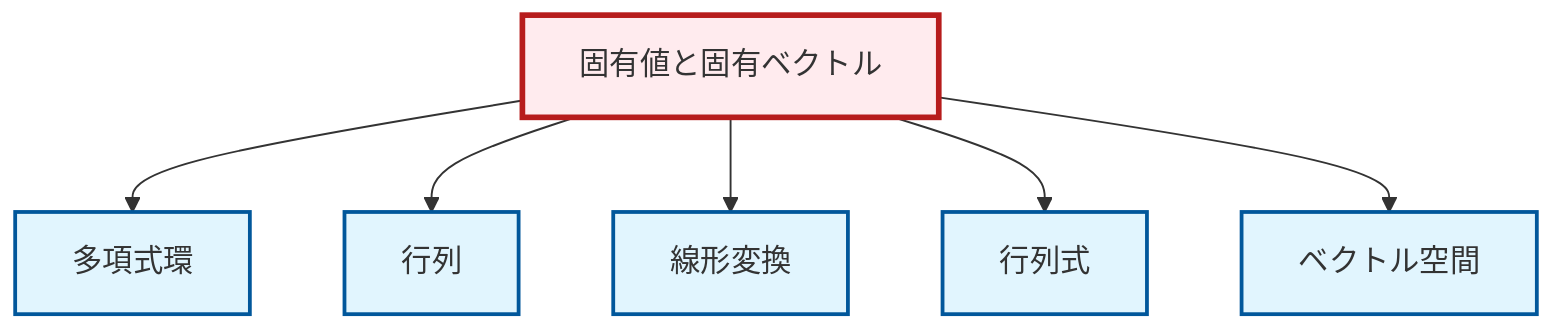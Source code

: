 graph TD
    classDef definition fill:#e1f5fe,stroke:#01579b,stroke-width:2px
    classDef theorem fill:#f3e5f5,stroke:#4a148c,stroke-width:2px
    classDef axiom fill:#fff3e0,stroke:#e65100,stroke-width:2px
    classDef example fill:#e8f5e9,stroke:#1b5e20,stroke-width:2px
    classDef current fill:#ffebee,stroke:#b71c1c,stroke-width:3px
    def-matrix["行列"]:::definition
    def-polynomial-ring["多項式環"]:::definition
    def-determinant["行列式"]:::definition
    def-eigenvalue-eigenvector["固有値と固有ベクトル"]:::definition
    def-vector-space["ベクトル空間"]:::definition
    def-linear-transformation["線形変換"]:::definition
    def-eigenvalue-eigenvector --> def-polynomial-ring
    def-eigenvalue-eigenvector --> def-matrix
    def-eigenvalue-eigenvector --> def-linear-transformation
    def-eigenvalue-eigenvector --> def-determinant
    def-eigenvalue-eigenvector --> def-vector-space
    class def-eigenvalue-eigenvector current